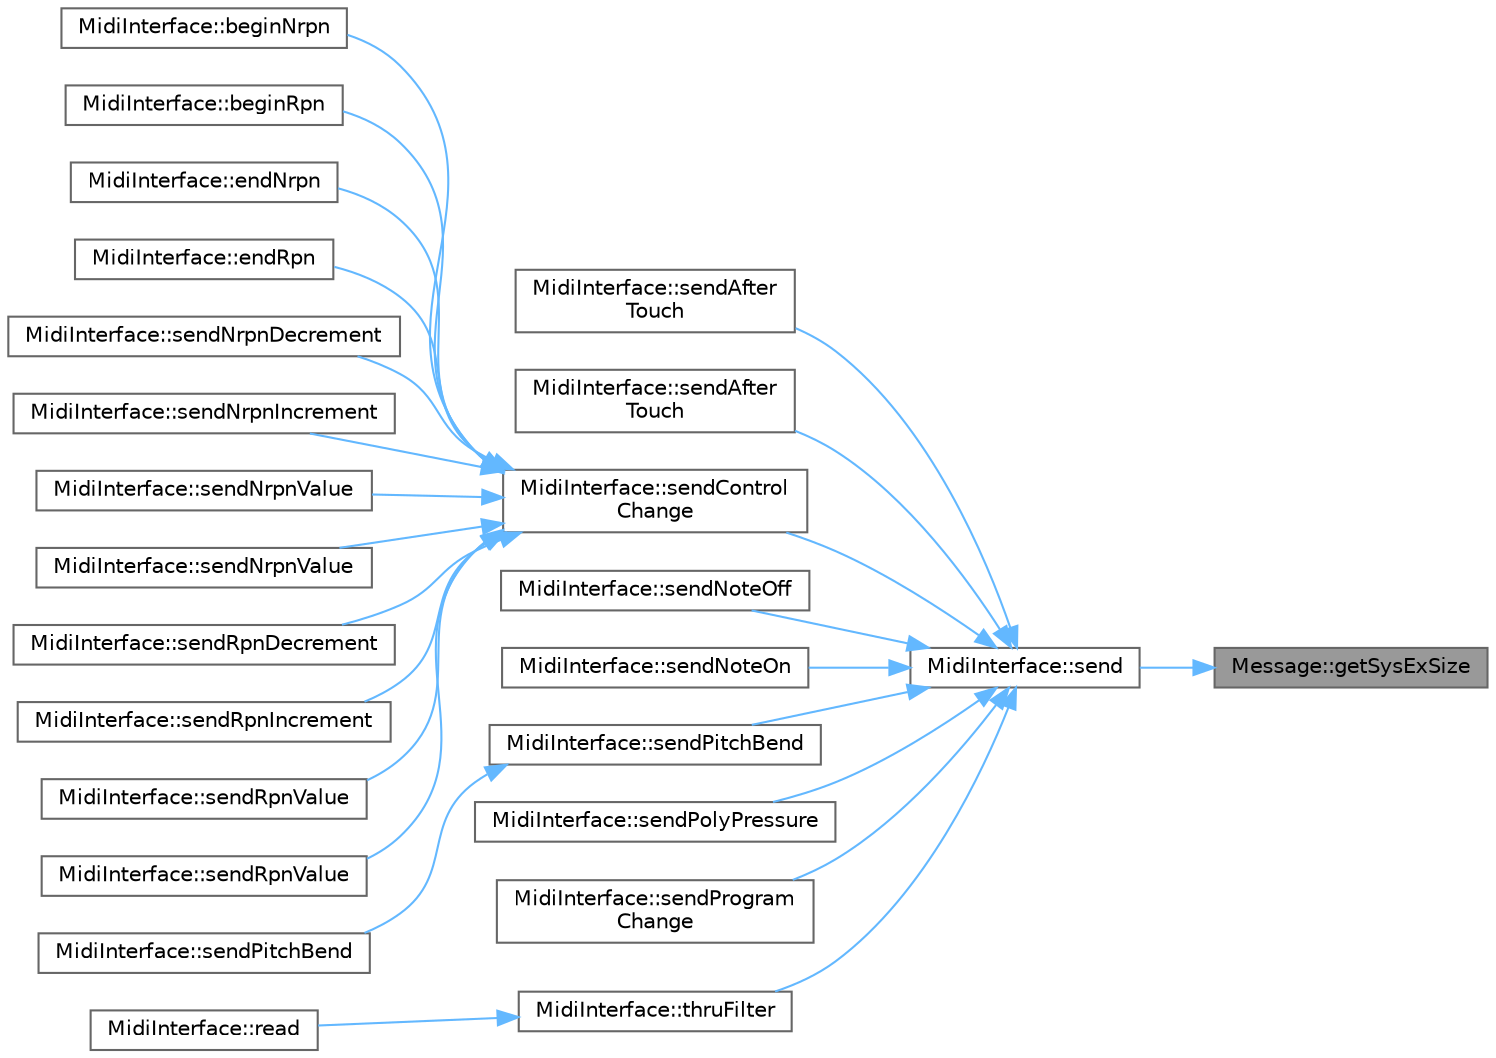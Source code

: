digraph "Message::getSysExSize"
{
 // LATEX_PDF_SIZE
  bgcolor="transparent";
  edge [fontname=Helvetica,fontsize=10,labelfontname=Helvetica,labelfontsize=10];
  node [fontname=Helvetica,fontsize=10,shape=box,height=0.2,width=0.4];
  rankdir="RL";
  Node1 [id="Node000001",label="Message::getSysExSize",height=0.2,width=0.4,color="gray40", fillcolor="grey60", style="filled", fontcolor="black",tooltip=" "];
  Node1 -> Node2 [id="edge1_Node000001_Node000002",dir="back",color="steelblue1",style="solid",tooltip=" "];
  Node2 [id="Node000002",label="MidiInterface::send",height=0.2,width=0.4,color="grey40", fillcolor="white", style="filled",URL="$d7/db2/group__output_ga806320755dc058fc62cd727329dc1488.html#ga806320755dc058fc62cd727329dc1488",tooltip="Send a MIDI message."];
  Node2 -> Node3 [id="edge2_Node000002_Node000003",dir="back",color="steelblue1",style="solid",tooltip=" "];
  Node3 [id="Node000003",label="MidiInterface::sendAfter\lTouch",height=0.2,width=0.4,color="grey40", fillcolor="white", style="filled",URL="$d7/db2/group__output_ga8f9445f1808b7aa80535aec7d38de6bb.html#ga8f9445f1808b7aa80535aec7d38de6bb",tooltip="Send a Polyphonic AfterTouch message (applies to a specified note)"];
  Node2 -> Node4 [id="edge3_Node000002_Node000004",dir="back",color="steelblue1",style="solid",tooltip=" "];
  Node4 [id="Node000004",label="MidiInterface::sendAfter\lTouch",height=0.2,width=0.4,color="grey40", fillcolor="white", style="filled",URL="$d7/db2/group__output_ga15b8bb0e4b1f528ae81ec018897a3734.html#ga15b8bb0e4b1f528ae81ec018897a3734",tooltip="Send a MonoPhonic AfterTouch message (applies to all notes)"];
  Node2 -> Node5 [id="edge4_Node000002_Node000005",dir="back",color="steelblue1",style="solid",tooltip=" "];
  Node5 [id="Node000005",label="MidiInterface::sendControl\lChange",height=0.2,width=0.4,color="grey40", fillcolor="white", style="filled",URL="$d7/db2/group__output_ga7a274e7fda3f26a257844e695ef5825b.html#ga7a274e7fda3f26a257844e695ef5825b",tooltip="Send a Control Change message."];
  Node5 -> Node6 [id="edge5_Node000005_Node000006",dir="back",color="steelblue1",style="solid",tooltip=" "];
  Node6 [id="Node000006",label="MidiInterface::beginNrpn",height=0.2,width=0.4,color="grey40", fillcolor="white", style="filled",URL="$d7/db2/group__output_ga8b26d6bf9ee8b1ec412b9fa000825c1b.html#ga8b26d6bf9ee8b1ec412b9fa000825c1b",tooltip="Start a Non-Registered Parameter Number frame."];
  Node5 -> Node7 [id="edge6_Node000005_Node000007",dir="back",color="steelblue1",style="solid",tooltip=" "];
  Node7 [id="Node000007",label="MidiInterface::beginRpn",height=0.2,width=0.4,color="grey40", fillcolor="white", style="filled",URL="$d7/db2/group__output_ga8c0d80cbbc31164207a5daac5c2c0250.html#ga8c0d80cbbc31164207a5daac5c2c0250",tooltip="Start a Registered Parameter Number frame."];
  Node5 -> Node8 [id="edge7_Node000005_Node000008",dir="back",color="steelblue1",style="solid",tooltip=" "];
  Node8 [id="Node000008",label="MidiInterface::endNrpn",height=0.2,width=0.4,color="grey40", fillcolor="white", style="filled",URL="$d7/db2/group__output_ga522eea83ce5280e72bbe963d16c63de0.html#ga522eea83ce5280e72bbe963d16c63de0",tooltip="Terminate an NRPN frame. This will send a Null Function to deselect the currently selected NRPN."];
  Node5 -> Node9 [id="edge8_Node000005_Node000009",dir="back",color="steelblue1",style="solid",tooltip=" "];
  Node9 [id="Node000009",label="MidiInterface::endRpn",height=0.2,width=0.4,color="grey40", fillcolor="white", style="filled",URL="$d7/db2/group__output_ga2e41151a46d4f00458668cc0c59b9937.html#ga2e41151a46d4f00458668cc0c59b9937",tooltip="Terminate an RPN frame. This will send a Null Function to deselect the currently selected RPN."];
  Node5 -> Node10 [id="edge9_Node000005_Node000010",dir="back",color="steelblue1",style="solid",tooltip=" "];
  Node10 [id="Node000010",label="MidiInterface::sendNrpnDecrement",height=0.2,width=0.4,color="grey40", fillcolor="white", style="filled",URL="$d7/db2/group__output_ga17e1abb84d45a9062449a674c04a9b74.html#ga17e1abb84d45a9062449a674c04a9b74",tooltip=" "];
  Node5 -> Node11 [id="edge10_Node000005_Node000011",dir="back",color="steelblue1",style="solid",tooltip=" "];
  Node11 [id="Node000011",label="MidiInterface::sendNrpnIncrement",height=0.2,width=0.4,color="grey40", fillcolor="white", style="filled",URL="$d7/db2/group__output_ga0a6887687cf94a54e0d2b05739623e4c.html#ga0a6887687cf94a54e0d2b05739623e4c",tooltip=" "];
  Node5 -> Node12 [id="edge11_Node000005_Node000012",dir="back",color="steelblue1",style="solid",tooltip=" "];
  Node12 [id="Node000012",label="MidiInterface::sendNrpnValue",height=0.2,width=0.4,color="grey40", fillcolor="white", style="filled",URL="$d7/db2/group__output_ga9a94df00a0b72f66849f9e4db5a29880.html#ga9a94df00a0b72f66849f9e4db5a29880",tooltip="Send separate MSB/LSB values for the currently selected NRPN number."];
  Node5 -> Node13 [id="edge12_Node000005_Node000013",dir="back",color="steelblue1",style="solid",tooltip=" "];
  Node13 [id="Node000013",label="MidiInterface::sendNrpnValue",height=0.2,width=0.4,color="grey40", fillcolor="white", style="filled",URL="$d7/db2/group__output_gae5bf8f378de3b787f2b943f2349272f9.html#gae5bf8f378de3b787f2b943f2349272f9",tooltip="Send a 14-bit value for the currently selected NRPN number."];
  Node5 -> Node14 [id="edge13_Node000005_Node000014",dir="back",color="steelblue1",style="solid",tooltip=" "];
  Node14 [id="Node000014",label="MidiInterface::sendRpnDecrement",height=0.2,width=0.4,color="grey40", fillcolor="white", style="filled",URL="$d7/db2/group__output_gabde92f35330f7656195dc015c5ac8075.html#gabde92f35330f7656195dc015c5ac8075",tooltip=" "];
  Node5 -> Node15 [id="edge14_Node000005_Node000015",dir="back",color="steelblue1",style="solid",tooltip=" "];
  Node15 [id="Node000015",label="MidiInterface::sendRpnIncrement",height=0.2,width=0.4,color="grey40", fillcolor="white", style="filled",URL="$d7/db2/group__output_ga11b1ea9c4ae69689c8d7f1b3258f2ec3.html#ga11b1ea9c4ae69689c8d7f1b3258f2ec3",tooltip=" "];
  Node5 -> Node16 [id="edge15_Node000005_Node000016",dir="back",color="steelblue1",style="solid",tooltip=" "];
  Node16 [id="Node000016",label="MidiInterface::sendRpnValue",height=0.2,width=0.4,color="grey40", fillcolor="white", style="filled",URL="$d7/db2/group__output_ga21d533eef35687c9abfa5fc2bf764b1d.html#ga21d533eef35687c9abfa5fc2bf764b1d",tooltip="Send separate MSB/LSB values for the currently selected RPN number."];
  Node5 -> Node17 [id="edge16_Node000005_Node000017",dir="back",color="steelblue1",style="solid",tooltip=" "];
  Node17 [id="Node000017",label="MidiInterface::sendRpnValue",height=0.2,width=0.4,color="grey40", fillcolor="white", style="filled",URL="$d7/db2/group__output_gac14d9facb3443437e5c1363042ae091f.html#gac14d9facb3443437e5c1363042ae091f",tooltip="Send a 14-bit value for the currently selected RPN number."];
  Node2 -> Node18 [id="edge17_Node000002_Node000018",dir="back",color="steelblue1",style="solid",tooltip=" "];
  Node18 [id="Node000018",label="MidiInterface::sendNoteOff",height=0.2,width=0.4,color="grey40", fillcolor="white", style="filled",URL="$d7/db2/group__output_gad6aba12074008b67bc385a4c32672437.html#gad6aba12074008b67bc385a4c32672437",tooltip="Send a Note Off message."];
  Node2 -> Node19 [id="edge18_Node000002_Node000019",dir="back",color="steelblue1",style="solid",tooltip=" "];
  Node19 [id="Node000019",label="MidiInterface::sendNoteOn",height=0.2,width=0.4,color="grey40", fillcolor="white", style="filled",URL="$d7/db2/group__output_ga580fb85c5b020566dc04cabc42aae9dc.html#ga580fb85c5b020566dc04cabc42aae9dc",tooltip="Send a Note On message."];
  Node2 -> Node20 [id="edge19_Node000002_Node000020",dir="back",color="steelblue1",style="solid",tooltip=" "];
  Node20 [id="Node000020",label="MidiInterface::sendPitchBend",height=0.2,width=0.4,color="grey40", fillcolor="white", style="filled",URL="$d7/db2/group__output_ga2fd10aa2a31236679add8a6a01a5e70a.html#ga2fd10aa2a31236679add8a6a01a5e70a",tooltip="Send a Pitch Bend message using a signed integer value."];
  Node20 -> Node21 [id="edge20_Node000020_Node000021",dir="back",color="steelblue1",style="solid",tooltip=" "];
  Node21 [id="Node000021",label="MidiInterface::sendPitchBend",height=0.2,width=0.4,color="grey40", fillcolor="white", style="filled",URL="$d7/db2/group__output_gaaaf16c1334640e690ecbd835d645e4cb.html#gaaaf16c1334640e690ecbd835d645e4cb",tooltip="Send a Pitch Bend message using a floating point value."];
  Node2 -> Node22 [id="edge21_Node000002_Node000022",dir="back",color="steelblue1",style="solid",tooltip=" "];
  Node22 [id="Node000022",label="MidiInterface::sendPolyPressure",height=0.2,width=0.4,color="grey40", fillcolor="white", style="filled",URL="$d7/db2/group__output_ga9de92ebd5184cf993dbbca98a98afaed.html#ga9de92ebd5184cf993dbbca98a98afaed",tooltip="Send a Polyphonic AfterTouch message (applies to a specified note)"];
  Node2 -> Node23 [id="edge22_Node000002_Node000023",dir="back",color="steelblue1",style="solid",tooltip=" "];
  Node23 [id="Node000023",label="MidiInterface::sendProgram\lChange",height=0.2,width=0.4,color="grey40", fillcolor="white", style="filled",URL="$d7/db2/group__output_ga87eb10a0b528a55fb30b1152d34a6f2f.html#ga87eb10a0b528a55fb30b1152d34a6f2f",tooltip="Send a Program Change message."];
  Node2 -> Node24 [id="edge23_Node000002_Node000024",dir="back",color="steelblue1",style="solid",tooltip=" "];
  Node24 [id="Node000024",label="MidiInterface::thruFilter",height=0.2,width=0.4,color="grey40", fillcolor="white", style="filled",URL="$df/d6a/class_midi_interface_a8405cc7229e4eab30520ae005ec79e10.html#a8405cc7229e4eab30520ae005ec79e10",tooltip=" "];
  Node24 -> Node25 [id="edge24_Node000024_Node000025",dir="back",color="steelblue1",style="solid",tooltip=" "];
  Node25 [id="Node000025",label="MidiInterface::read",height=0.2,width=0.4,color="grey40", fillcolor="white", style="filled",URL="$dc/df1/group__input_gac7da892409239a434deff28b5d5cedbe.html#gac7da892409239a434deff28b5d5cedbe",tooltip="Read messages on a specified channel."];
}
